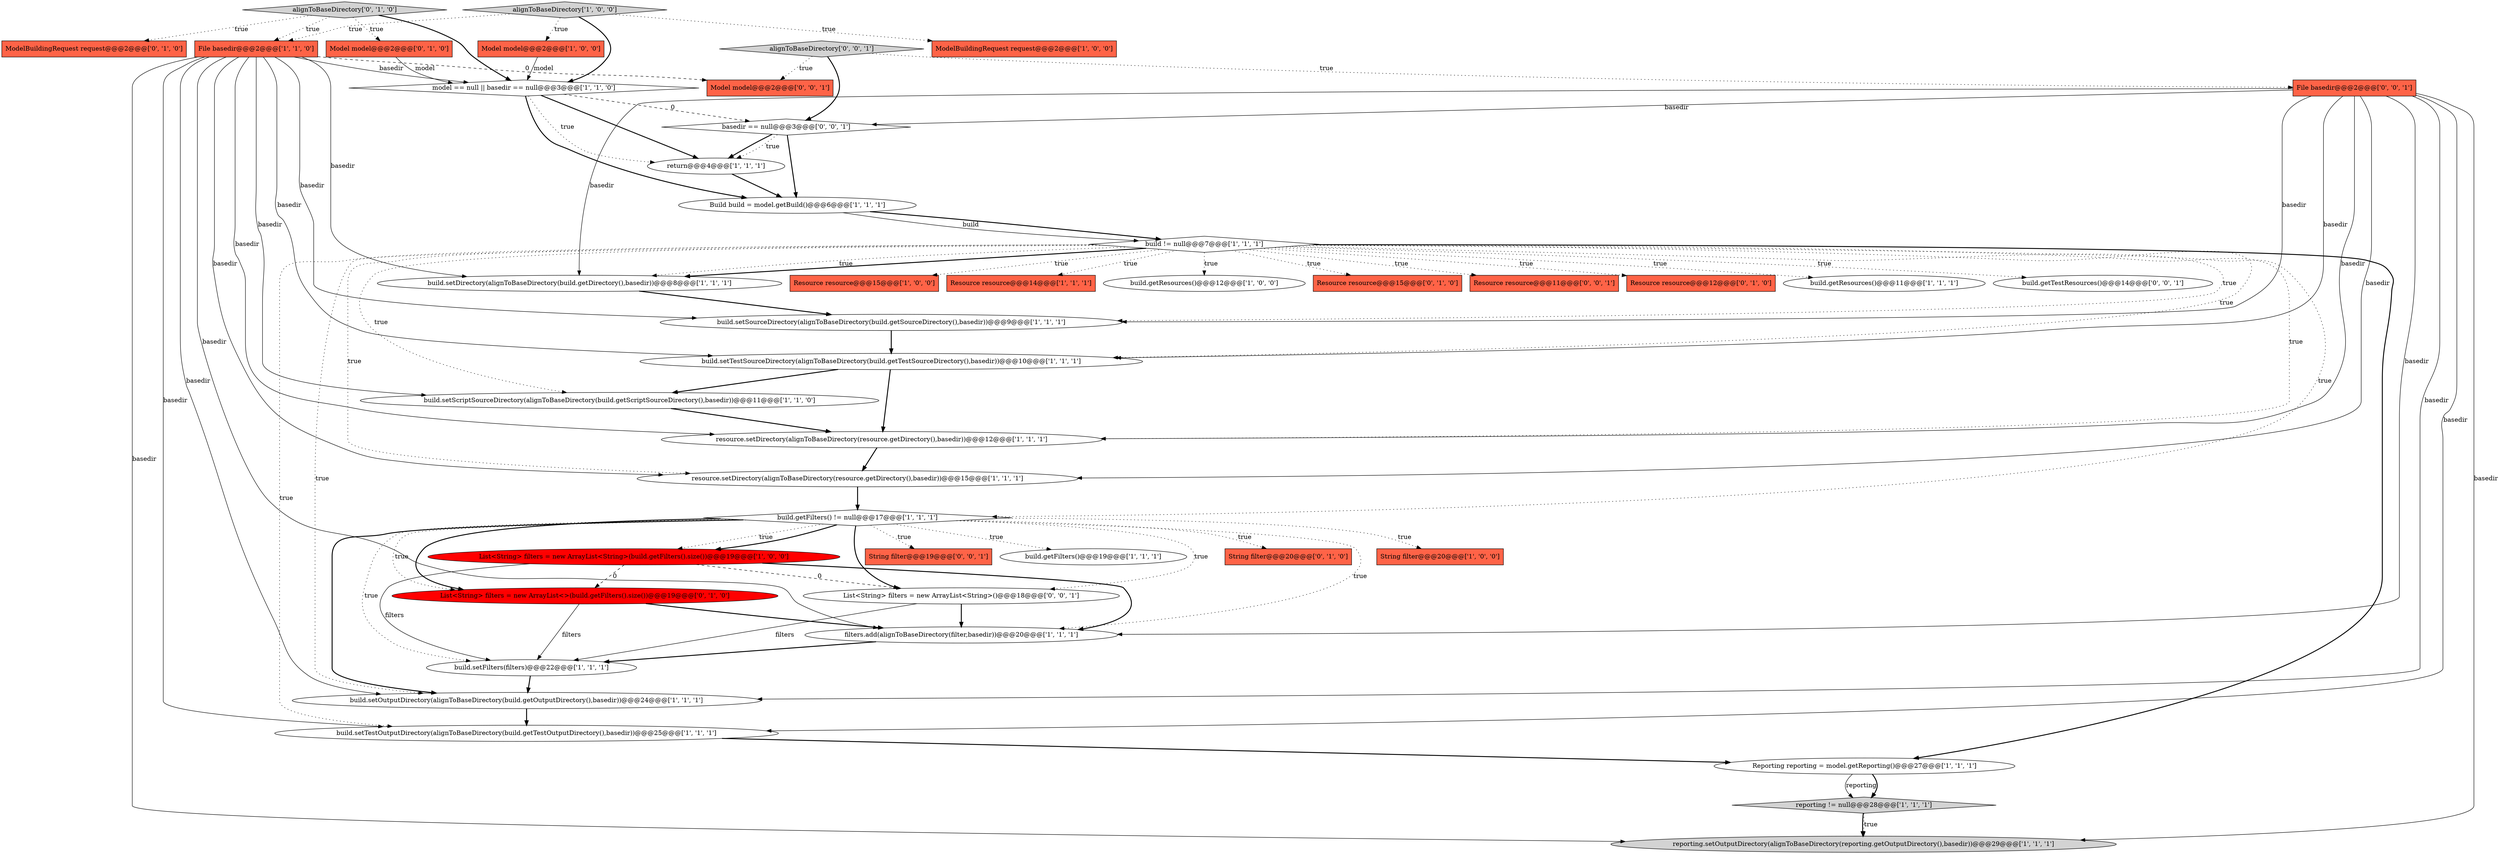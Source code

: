 digraph {
2 [style = filled, label = "Resource resource@@@15@@@['1', '0', '0']", fillcolor = tomato, shape = box image = "AAA0AAABBB1BBB"];
5 [style = filled, label = "resource.setDirectory(alignToBaseDirectory(resource.getDirectory(),basedir))@@@12@@@['1', '1', '1']", fillcolor = white, shape = ellipse image = "AAA0AAABBB1BBB"];
24 [style = filled, label = "resource.setDirectory(alignToBaseDirectory(resource.getDirectory(),basedir))@@@15@@@['1', '1', '1']", fillcolor = white, shape = ellipse image = "AAA0AAABBB1BBB"];
18 [style = filled, label = "build != null@@@7@@@['1', '1', '1']", fillcolor = white, shape = diamond image = "AAA0AAABBB1BBB"];
0 [style = filled, label = "build.setTestSourceDirectory(alignToBaseDirectory(build.getTestSourceDirectory(),basedir))@@@10@@@['1', '1', '1']", fillcolor = white, shape = ellipse image = "AAA0AAABBB1BBB"];
21 [style = filled, label = "Resource resource@@@14@@@['1', '1', '1']", fillcolor = tomato, shape = box image = "AAA0AAABBB1BBB"];
29 [style = filled, label = "Model model@@@2@@@['0', '1', '0']", fillcolor = tomato, shape = box image = "AAA0AAABBB2BBB"];
20 [style = filled, label = "build.getResources()@@@12@@@['1', '0', '0']", fillcolor = white, shape = ellipse image = "AAA0AAABBB1BBB"];
33 [style = filled, label = "ModelBuildingRequest request@@@2@@@['0', '1', '0']", fillcolor = tomato, shape = box image = "AAA0AAABBB2BBB"];
17 [style = filled, label = "build.getFilters() != null@@@17@@@['1', '1', '1']", fillcolor = white, shape = diamond image = "AAA0AAABBB1BBB"];
32 [style = filled, label = "Resource resource@@@15@@@['0', '1', '0']", fillcolor = tomato, shape = box image = "AAA0AAABBB2BBB"];
6 [style = filled, label = "reporting.setOutputDirectory(alignToBaseDirectory(reporting.getOutputDirectory(),basedir))@@@29@@@['1', '1', '1']", fillcolor = lightgray, shape = ellipse image = "AAA0AAABBB1BBB"];
16 [style = filled, label = "Build build = model.getBuild()@@@6@@@['1', '1', '1']", fillcolor = white, shape = ellipse image = "AAA0AAABBB1BBB"];
41 [style = filled, label = "Model model@@@2@@@['0', '0', '1']", fillcolor = tomato, shape = box image = "AAA0AAABBB3BBB"];
3 [style = filled, label = "String filter@@@20@@@['1', '0', '0']", fillcolor = tomato, shape = box image = "AAA0AAABBB1BBB"];
13 [style = filled, label = "build.setSourceDirectory(alignToBaseDirectory(build.getSourceDirectory(),basedir))@@@9@@@['1', '1', '1']", fillcolor = white, shape = ellipse image = "AAA0AAABBB1BBB"];
7 [style = filled, label = "build.setFilters(filters)@@@22@@@['1', '1', '1']", fillcolor = white, shape = ellipse image = "AAA0AAABBB1BBB"];
4 [style = filled, label = "return@@@4@@@['1', '1', '1']", fillcolor = white, shape = ellipse image = "AAA0AAABBB1BBB"];
42 [style = filled, label = "String filter@@@19@@@['0', '0', '1']", fillcolor = tomato, shape = box image = "AAA0AAABBB3BBB"];
40 [style = filled, label = "List<String> filters = new ArrayList<String>()@@@18@@@['0', '0', '1']", fillcolor = white, shape = ellipse image = "AAA0AAABBB3BBB"];
11 [style = filled, label = "build.setDirectory(alignToBaseDirectory(build.getDirectory(),basedir))@@@8@@@['1', '1', '1']", fillcolor = white, shape = ellipse image = "AAA0AAABBB1BBB"];
8 [style = filled, label = "Reporting reporting = model.getReporting()@@@27@@@['1', '1', '1']", fillcolor = white, shape = ellipse image = "AAA0AAABBB1BBB"];
14 [style = filled, label = "reporting != null@@@28@@@['1', '1', '1']", fillcolor = lightgray, shape = diamond image = "AAA0AAABBB1BBB"];
9 [style = filled, label = "ModelBuildingRequest request@@@2@@@['1', '0', '0']", fillcolor = tomato, shape = box image = "AAA0AAABBB1BBB"];
22 [style = filled, label = "build.setOutputDirectory(alignToBaseDirectory(build.getOutputDirectory(),basedir))@@@24@@@['1', '1', '1']", fillcolor = white, shape = ellipse image = "AAA0AAABBB1BBB"];
34 [style = filled, label = "List<String> filters = new ArrayList<>(build.getFilters().size())@@@19@@@['0', '1', '0']", fillcolor = red, shape = ellipse image = "AAA1AAABBB2BBB"];
37 [style = filled, label = "Resource resource@@@11@@@['0', '0', '1']", fillcolor = tomato, shape = box image = "AAA0AAABBB3BBB"];
43 [style = filled, label = "alignToBaseDirectory['0', '0', '1']", fillcolor = lightgray, shape = diamond image = "AAA0AAABBB3BBB"];
26 [style = filled, label = "alignToBaseDirectory['1', '0', '0']", fillcolor = lightgray, shape = diamond image = "AAA0AAABBB1BBB"];
23 [style = filled, label = "build.setTestOutputDirectory(alignToBaseDirectory(build.getTestOutputDirectory(),basedir))@@@25@@@['1', '1', '1']", fillcolor = white, shape = ellipse image = "AAA0AAABBB1BBB"];
19 [style = filled, label = "model == null || basedir == null@@@3@@@['1', '1', '0']", fillcolor = white, shape = diamond image = "AAA0AAABBB1BBB"];
36 [style = filled, label = "File basedir@@@2@@@['0', '0', '1']", fillcolor = tomato, shape = box image = "AAA0AAABBB3BBB"];
25 [style = filled, label = "File basedir@@@2@@@['1', '1', '0']", fillcolor = tomato, shape = box image = "AAA0AAABBB1BBB"];
10 [style = filled, label = "build.getFilters()@@@19@@@['1', '1', '1']", fillcolor = white, shape = ellipse image = "AAA0AAABBB1BBB"];
28 [style = filled, label = "build.setScriptSourceDirectory(alignToBaseDirectory(build.getScriptSourceDirectory(),basedir))@@@11@@@['1', '1', '0']", fillcolor = white, shape = ellipse image = "AAA0AAABBB1BBB"];
30 [style = filled, label = "String filter@@@20@@@['0', '1', '0']", fillcolor = tomato, shape = box image = "AAA0AAABBB2BBB"];
31 [style = filled, label = "Resource resource@@@12@@@['0', '1', '0']", fillcolor = tomato, shape = box image = "AAA0AAABBB2BBB"];
27 [style = filled, label = "build.getResources()@@@11@@@['1', '1', '1']", fillcolor = white, shape = ellipse image = "AAA0AAABBB1BBB"];
35 [style = filled, label = "alignToBaseDirectory['0', '1', '0']", fillcolor = lightgray, shape = diamond image = "AAA0AAABBB2BBB"];
1 [style = filled, label = "List<String> filters = new ArrayList<String>(build.getFilters().size())@@@19@@@['1', '0', '0']", fillcolor = red, shape = ellipse image = "AAA1AAABBB1BBB"];
15 [style = filled, label = "filters.add(alignToBaseDirectory(filter,basedir))@@@20@@@['1', '1', '1']", fillcolor = white, shape = ellipse image = "AAA0AAABBB1BBB"];
38 [style = filled, label = "basedir == null@@@3@@@['0', '0', '1']", fillcolor = white, shape = diamond image = "AAA0AAABBB3BBB"];
39 [style = filled, label = "build.getTestResources()@@@14@@@['0', '0', '1']", fillcolor = white, shape = ellipse image = "AAA0AAABBB3BBB"];
12 [style = filled, label = "Model model@@@2@@@['1', '0', '0']", fillcolor = tomato, shape = box image = "AAA0AAABBB1BBB"];
25->15 [style = solid, label="basedir"];
17->1 [style = dotted, label="true"];
36->11 [style = solid, label="basedir"];
26->12 [style = dotted, label="true"];
34->15 [style = bold, label=""];
38->4 [style = bold, label=""];
40->15 [style = bold, label=""];
18->20 [style = dotted, label="true"];
12->19 [style = solid, label="model"];
36->13 [style = solid, label="basedir"];
36->6 [style = solid, label="basedir"];
18->37 [style = dotted, label="true"];
1->40 [style = dashed, label="0"];
25->19 [style = solid, label="basedir"];
19->38 [style = dashed, label="0"];
36->24 [style = solid, label="basedir"];
17->15 [style = dotted, label="true"];
18->39 [style = dotted, label="true"];
11->13 [style = bold, label=""];
24->17 [style = bold, label=""];
8->14 [style = solid, label="reporting"];
36->15 [style = solid, label="basedir"];
17->34 [style = dotted, label="true"];
36->5 [style = solid, label="basedir"];
4->16 [style = bold, label=""];
18->13 [style = dotted, label="true"];
18->23 [style = dotted, label="true"];
28->5 [style = bold, label=""];
25->13 [style = solid, label="basedir"];
36->22 [style = solid, label="basedir"];
25->0 [style = solid, label="basedir"];
1->34 [style = dashed, label="0"];
18->11 [style = bold, label=""];
25->22 [style = solid, label="basedir"];
38->4 [style = dotted, label="true"];
35->33 [style = dotted, label="true"];
26->9 [style = dotted, label="true"];
23->8 [style = bold, label=""];
22->23 [style = bold, label=""];
17->3 [style = dotted, label="true"];
25->41 [style = dashed, label="0"];
18->11 [style = dotted, label="true"];
17->34 [style = bold, label=""];
40->7 [style = solid, label="filters"];
19->4 [style = dotted, label="true"];
25->5 [style = solid, label="basedir"];
36->23 [style = solid, label="basedir"];
18->0 [style = dotted, label="true"];
18->5 [style = dotted, label="true"];
18->17 [style = dotted, label="true"];
18->27 [style = dotted, label="true"];
14->6 [style = bold, label=""];
13->0 [style = bold, label=""];
35->25 [style = dotted, label="true"];
35->29 [style = dotted, label="true"];
16->18 [style = bold, label=""];
17->1 [style = bold, label=""];
25->11 [style = solid, label="basedir"];
18->24 [style = dotted, label="true"];
18->21 [style = dotted, label="true"];
38->16 [style = bold, label=""];
8->14 [style = bold, label=""];
17->40 [style = bold, label=""];
34->7 [style = solid, label="filters"];
36->38 [style = solid, label="basedir"];
26->19 [style = bold, label=""];
25->23 [style = solid, label="basedir"];
25->6 [style = solid, label="basedir"];
19->16 [style = bold, label=""];
25->28 [style = solid, label="basedir"];
7->22 [style = bold, label=""];
43->38 [style = bold, label=""];
17->42 [style = dotted, label="true"];
5->24 [style = bold, label=""];
18->8 [style = bold, label=""];
43->36 [style = dotted, label="true"];
18->2 [style = dotted, label="true"];
0->5 [style = bold, label=""];
36->0 [style = solid, label="basedir"];
16->18 [style = solid, label="build"];
14->6 [style = dotted, label="true"];
18->22 [style = dotted, label="true"];
15->7 [style = bold, label=""];
25->24 [style = solid, label="basedir"];
26->25 [style = dotted, label="true"];
1->15 [style = bold, label=""];
35->19 [style = bold, label=""];
1->7 [style = solid, label="filters"];
17->40 [style = dotted, label="true"];
17->22 [style = bold, label=""];
18->32 [style = dotted, label="true"];
17->10 [style = dotted, label="true"];
17->30 [style = dotted, label="true"];
18->28 [style = dotted, label="true"];
29->19 [style = solid, label="model"];
43->41 [style = dotted, label="true"];
17->7 [style = dotted, label="true"];
19->4 [style = bold, label=""];
18->31 [style = dotted, label="true"];
0->28 [style = bold, label=""];
}
